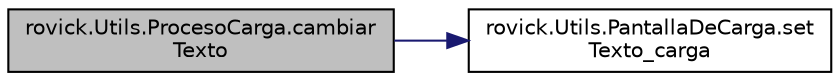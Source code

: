 digraph "rovick.Utils.ProcesoCarga.cambiarTexto"
{
  edge [fontname="Helvetica",fontsize="10",labelfontname="Helvetica",labelfontsize="10"];
  node [fontname="Helvetica",fontsize="10",shape=record];
  rankdir="LR";
  Node2 [label="rovick.Utils.ProcesoCarga.cambiar\lTexto",height=0.2,width=0.4,color="black", fillcolor="grey75", style="filled", fontcolor="black"];
  Node2 -> Node3 [color="midnightblue",fontsize="10",style="solid",fontname="Helvetica"];
  Node3 [label="rovick.Utils.PantallaDeCarga.set\lTexto_carga",height=0.2,width=0.4,color="black", fillcolor="white", style="filled",URL="$classrovick_1_1Utils_1_1PantallaDeCarga.html#ac0a09e460334863f7bfe49c0b9b6d330"];
}
